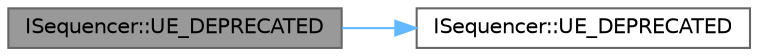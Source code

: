 digraph "ISequencer::UE_DEPRECATED"
{
 // INTERACTIVE_SVG=YES
 // LATEX_PDF_SIZE
  bgcolor="transparent";
  edge [fontname=Helvetica,fontsize=10,labelfontname=Helvetica,labelfontsize=10];
  node [fontname=Helvetica,fontsize=10,shape=box,height=0.2,width=0.4];
  rankdir="LR";
  Node1 [id="Node000001",label="ISequencer::UE_DEPRECATED",height=0.2,width=0.4,color="gray40", fillcolor="grey60", style="filled", fontcolor="black",tooltip="Gets all the available track filter names."];
  Node1 -> Node2 [id="edge1_Node000001_Node000002",color="steelblue1",style="solid",tooltip=" "];
  Node2 [id="Node000002",label="ISequencer::UE_DEPRECATED",height=0.2,width=0.4,color="grey40", fillcolor="white", style="filled",URL="$d7/dde/classISequencer.html#ade2995b2006a96302e0df4b56bd3401e",tooltip="Sets the specified track filter to be on or off."];
}
